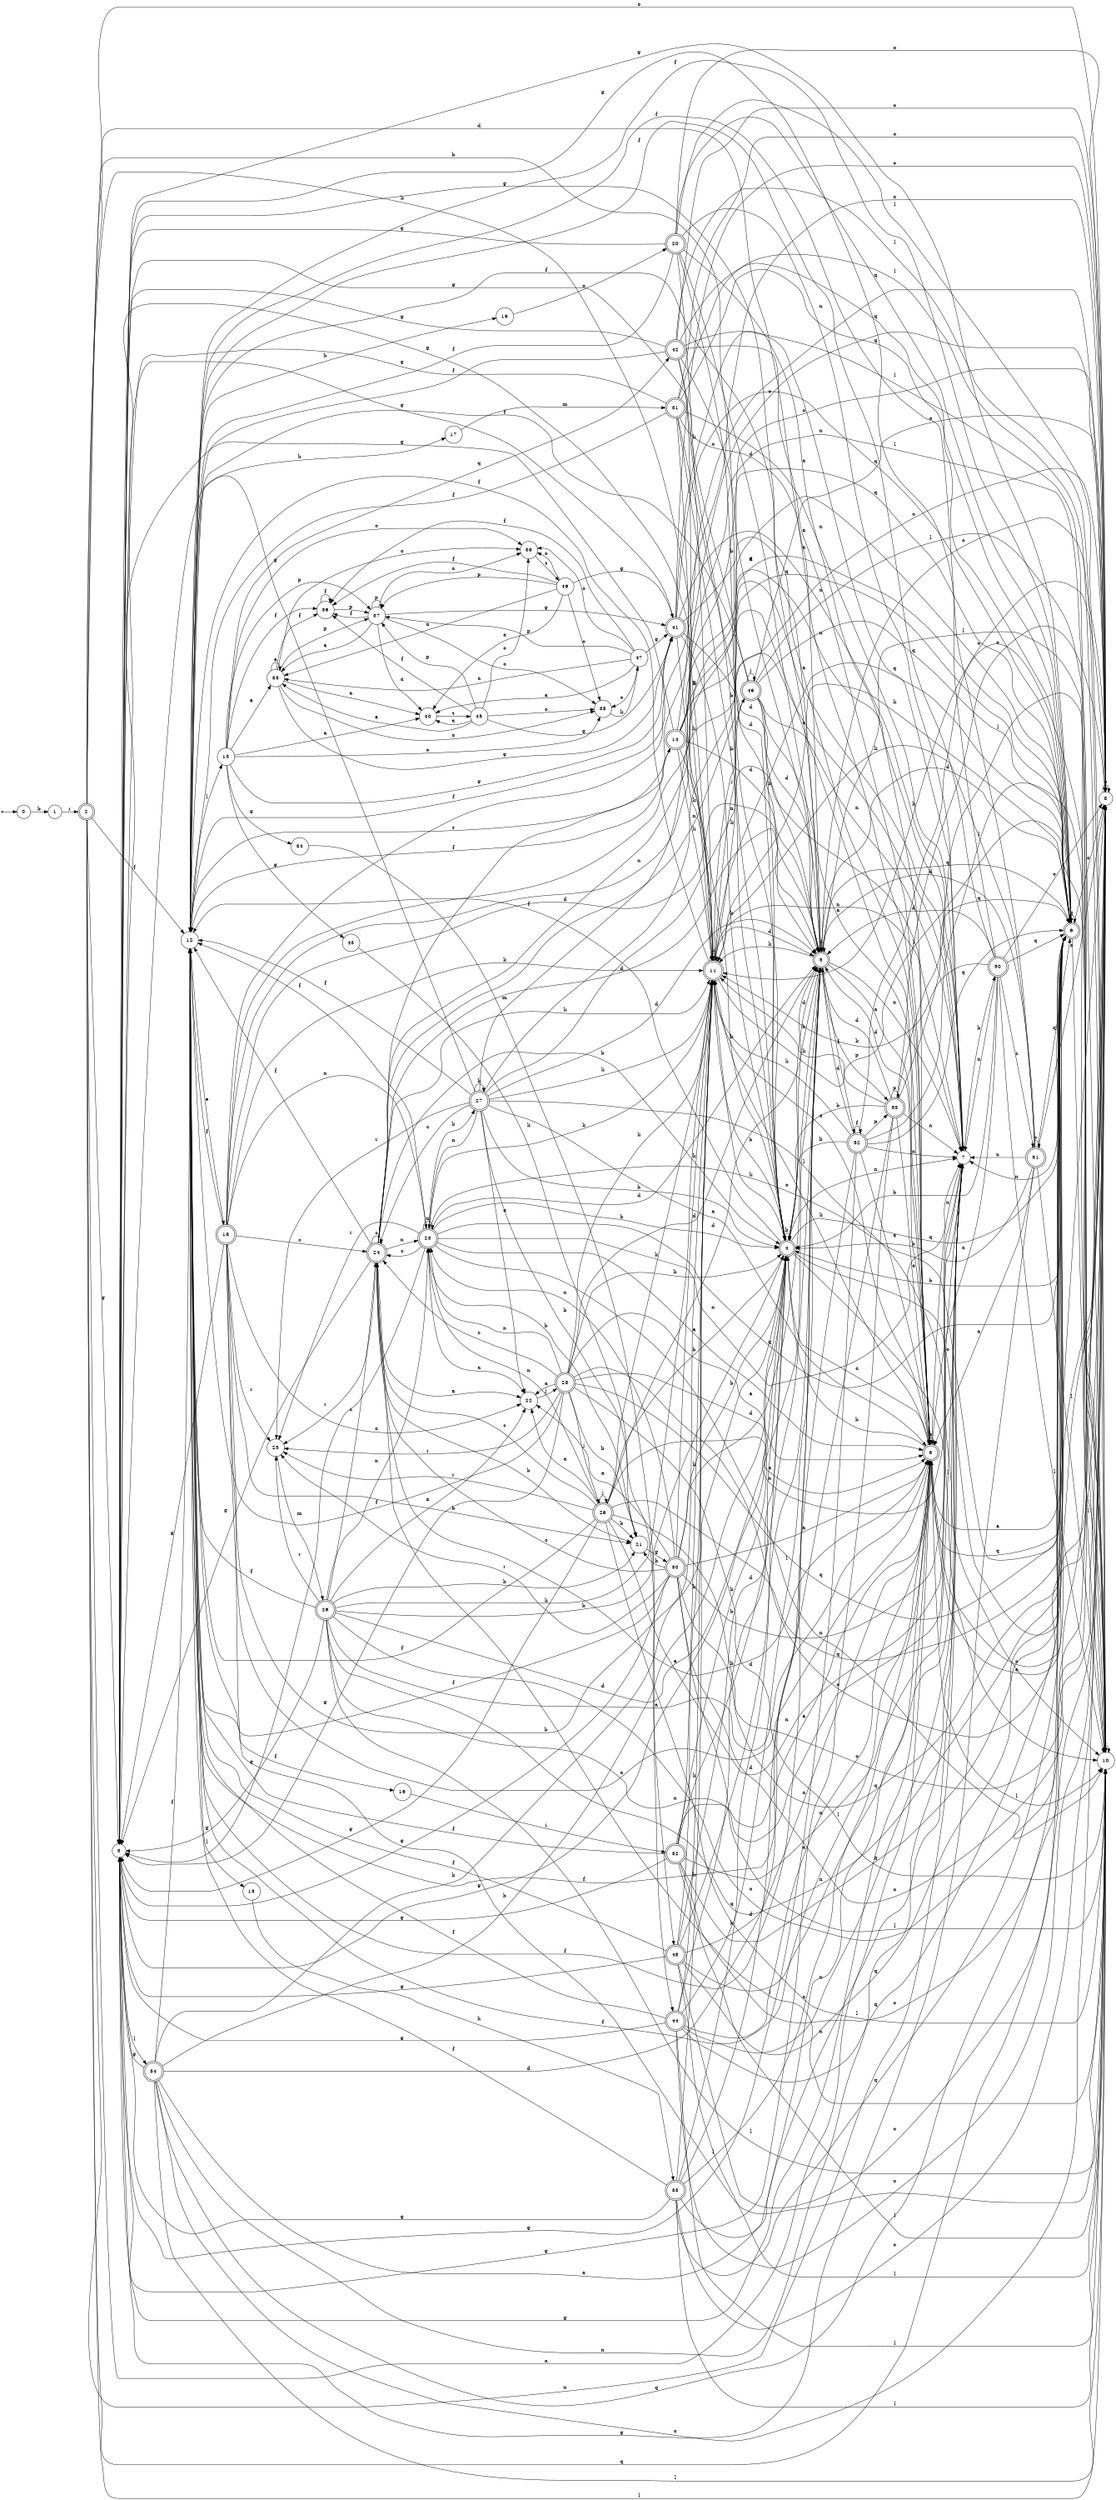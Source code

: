 digraph finite_state_machine {
rankdir=LR;
size="20,20";
node [shape = point]; "dummy0"
node [shape = circle]; "0";
"dummy0" -> "0";
node [shape = circle]; "1";
node [shape = doublecircle]; "2";node [shape = circle]; "3";
node [shape = doublecircle]; "4";node [shape = doublecircle]; "5";node [shape = doublecircle]; "6";node [shape = circle]; "7";
node [shape = circle]; "8";
node [shape = doublecircle]; "9";node [shape = circle]; "10";
node [shape = doublecircle]; "11";node [shape = circle]; "12";
node [shape = circle]; "13";
node [shape = doublecircle]; "14";node [shape = circle]; "15";
node [shape = circle]; "16";
node [shape = circle]; "17";
node [shape = doublecircle]; "18";node [shape = circle]; "19";
node [shape = doublecircle]; "20";node [shape = circle]; "21";
node [shape = circle]; "22";
node [shape = doublecircle]; "23";node [shape = doublecircle]; "24";node [shape = circle]; "25";
node [shape = doublecircle]; "26";node [shape = doublecircle]; "27";node [shape = doublecircle]; "28";node [shape = doublecircle]; "29";node [shape = doublecircle]; "30";node [shape = doublecircle]; "31";node [shape = doublecircle]; "32";node [shape = doublecircle]; "33";node [shape = circle]; "34";
node [shape = circle]; "35";
node [shape = circle]; "36";
node [shape = circle]; "37";
node [shape = circle]; "38";
node [shape = circle]; "39";
node [shape = circle]; "40";
node [shape = doublecircle]; "41";node [shape = doublecircle]; "42";node [shape = circle]; "43";
node [shape = doublecircle]; "44";node [shape = circle]; "45";
node [shape = circle]; "46";
node [shape = circle]; "47";
node [shape = doublecircle]; "48";node [shape = doublecircle]; "49";node [shape = doublecircle]; "50";node [shape = doublecircle]; "51";node [shape = doublecircle]; "52";node [shape = doublecircle]; "53";node [shape = doublecircle]; "54";"0" -> "1" [label = "b"];
 "1" -> "2" [label = "r"];
 "2" -> "3" [label = "g"];
 "2" -> "4" [label = "b"];
 "2" -> "5" [label = "d"];
 "2" -> "6" [label = "q"];
 "2" -> "7" [label = "n"];
 "2" -> "8" [label = "o"];
 "2" -> "9" [label = "a"];
 "2" -> "10" [label = "l"];
 "2" -> "11" [label = "k"];
 "2" -> "12" [label = "f"];
 "12" -> "13" [label = "l"];
 "12" -> "15" [label = "l"];
 "12" -> "14" [label = "s"];
 "12" -> "16" [label = "f"];
 "12" -> "17" [label = "h"];
 "12" -> "19" [label = "h"];
 "12" -> "18" [label = "e"];
 "19" -> "20" [label = "o"];
 "20" -> "12" [label = "f"];
 "20" -> "3" [label = "g"];
 "20" -> "4" [label = "b"];
 "20" -> "5" [label = "d"];
 "20" -> "6" [label = "q"];
 "20" -> "7" [label = "n"];
 "20" -> "8" [label = "o"];
 "20" -> "9" [label = "a"];
 "20" -> "10" [label = "l"];
 "20" -> "11" [label = "k"];
 "18" -> "4" [label = "b"];
 "18" -> "21" [label = "b"];
 "18" -> "9" [label = "a"];
 "18" -> "22" [label = "a"];
 "18" -> "7" [label = "n"];
 "18" -> "23" [label = "n"];
 "18" -> "24" [label = "c"];
 "18" -> "25" [label = "r"];
 "18" -> "12" [label = "f"];
 "18" -> "3" [label = "g"];
 "18" -> "5" [label = "d"];
 "18" -> "6" [label = "q"];
 "18" -> "8" [label = "o"];
 "18" -> "10" [label = "l"];
 "18" -> "11" [label = "k"];
 "25" -> "26" [label = "m"];
 "26" -> "25" [label = "r"];
 "26" -> "4" [label = "b"];
 "26" -> "21" [label = "b"];
 "26" -> "9" [label = "a"];
 "26" -> "22" [label = "a"];
 "26" -> "7" [label = "n"];
 "26" -> "23" [label = "n"];
 "26" -> "24" [label = "c"];
 "26" -> "12" [label = "f"];
 "26" -> "3" [label = "g"];
 "26" -> "5" [label = "d"];
 "26" -> "6" [label = "q"];
 "26" -> "8" [label = "o"];
 "26" -> "10" [label = "l"];
 "26" -> "11" [label = "k"];
 "24" -> "24" [label = "c"];
 "24" -> "4" [label = "b"];
 "24" -> "21" [label = "b"];
 "24" -> "9" [label = "a"];
 "24" -> "22" [label = "a"];
 "24" -> "7" [label = "n"];
 "24" -> "23" [label = "n"];
 "24" -> "25" [label = "r"];
 "24" -> "12" [label = "f"];
 "24" -> "3" [label = "g"];
 "24" -> "5" [label = "d"];
 "24" -> "6" [label = "q"];
 "24" -> "8" [label = "o"];
 "24" -> "10" [label = "l"];
 "24" -> "11" [label = "k"];
 "23" -> "7" [label = "n"];
 "23" -> "23" [label = "n"];
 "23" -> "11" [label = "k"];
 "23" -> "27" [label = "k"];
 "23" -> "4" [label = "b"];
 "23" -> "21" [label = "b"];
 "23" -> "9" [label = "a"];
 "23" -> "22" [label = "a"];
 "23" -> "24" [label = "c"];
 "23" -> "25" [label = "r"];
 "23" -> "12" [label = "f"];
 "23" -> "3" [label = "g"];
 "23" -> "5" [label = "d"];
 "23" -> "6" [label = "q"];
 "23" -> "8" [label = "o"];
 "23" -> "10" [label = "l"];
 "27" -> "11" [label = "k"];
 "27" -> "27" [label = "k"];
 "27" -> "7" [label = "n"];
 "27" -> "23" [label = "n"];
 "27" -> "4" [label = "b"];
 "27" -> "21" [label = "b"];
 "27" -> "9" [label = "a"];
 "27" -> "22" [label = "a"];
 "27" -> "24" [label = "c"];
 "27" -> "25" [label = "r"];
 "27" -> "12" [label = "f"];
 "27" -> "3" [label = "g"];
 "27" -> "5" [label = "d"];
 "27" -> "6" [label = "q"];
 "27" -> "8" [label = "o"];
 "27" -> "10" [label = "l"];
 "22" -> "28" [label = "j"];
 "28" -> "9" [label = "a"];
 "28" -> "22" [label = "a"];
 "28" -> "29" [label = "j"];
 "28" -> "4" [label = "b"];
 "28" -> "21" [label = "b"];
 "28" -> "7" [label = "n"];
 "28" -> "23" [label = "n"];
 "28" -> "24" [label = "c"];
 "28" -> "25" [label = "r"];
 "28" -> "12" [label = "f"];
 "28" -> "3" [label = "g"];
 "28" -> "5" [label = "d"];
 "28" -> "6" [label = "q"];
 "28" -> "8" [label = "o"];
 "28" -> "10" [label = "l"];
 "28" -> "11" [label = "k"];
 "29" -> "29" [label = "j"];
 "29" -> "9" [label = "a"];
 "29" -> "22" [label = "a"];
 "29" -> "4" [label = "b"];
 "29" -> "21" [label = "b"];
 "29" -> "7" [label = "n"];
 "29" -> "23" [label = "n"];
 "29" -> "24" [label = "c"];
 "29" -> "25" [label = "r"];
 "29" -> "12" [label = "f"];
 "29" -> "3" [label = "g"];
 "29" -> "5" [label = "d"];
 "29" -> "6" [label = "q"];
 "29" -> "8" [label = "o"];
 "29" -> "10" [label = "l"];
 "29" -> "11" [label = "k"];
 "21" -> "30" [label = "g"];
 "30" -> "4" [label = "b"];
 "30" -> "21" [label = "b"];
 "30" -> "9" [label = "a"];
 "30" -> "22" [label = "a"];
 "30" -> "7" [label = "n"];
 "30" -> "23" [label = "n"];
 "30" -> "24" [label = "c"];
 "30" -> "25" [label = "r"];
 "30" -> "12" [label = "f"];
 "30" -> "3" [label = "g"];
 "30" -> "5" [label = "d"];
 "30" -> "6" [label = "q"];
 "30" -> "8" [label = "o"];
 "30" -> "10" [label = "l"];
 "30" -> "11" [label = "k"];
 "17" -> "31" [label = "m"];
 "31" -> "12" [label = "f"];
 "31" -> "3" [label = "g"];
 "31" -> "4" [label = "b"];
 "31" -> "5" [label = "d"];
 "31" -> "6" [label = "q"];
 "31" -> "7" [label = "n"];
 "31" -> "8" [label = "o"];
 "31" -> "9" [label = "a"];
 "31" -> "10" [label = "l"];
 "31" -> "11" [label = "k"];
 "16" -> "32" [label = "i"];
 "32" -> "12" [label = "f"];
 "32" -> "3" [label = "g"];
 "32" -> "4" [label = "b"];
 "32" -> "5" [label = "d"];
 "32" -> "6" [label = "q"];
 "32" -> "7" [label = "n"];
 "32" -> "8" [label = "o"];
 "32" -> "9" [label = "a"];
 "32" -> "10" [label = "l"];
 "32" -> "11" [label = "k"];
 "15" -> "33" [label = "h"];
 "33" -> "12" [label = "f"];
 "33" -> "3" [label = "g"];
 "33" -> "4" [label = "b"];
 "33" -> "5" [label = "d"];
 "33" -> "6" [label = "q"];
 "33" -> "7" [label = "n"];
 "33" -> "8" [label = "o"];
 "33" -> "9" [label = "a"];
 "33" -> "10" [label = "l"];
 "33" -> "11" [label = "k"];
 "14" -> "12" [label = "f"];
 "14" -> "3" [label = "g"];
 "14" -> "4" [label = "b"];
 "14" -> "5" [label = "d"];
 "14" -> "6" [label = "q"];
 "14" -> "7" [label = "n"];
 "14" -> "8" [label = "o"];
 "14" -> "9" [label = "a"];
 "14" -> "10" [label = "l"];
 "14" -> "11" [label = "k"];
 "13" -> "41" [label = "g"];
 "13" -> "34" [label = "g"];
 "13" -> "43" [label = "g"];
 "13" -> "40" [label = "a"];
 "13" -> "35" [label = "a"];
 "13" -> "36" [label = "f"];
 "13" -> "37" [label = "p"];
 "13" -> "38" [label = "o"];
 "13" -> "39" [label = "o"];
 "13" -> "42" [label = "q"];
 "43" -> "44" [label = "k"];
 "44" -> "12" [label = "f"];
 "44" -> "3" [label = "g"];
 "44" -> "4" [label = "b"];
 "44" -> "5" [label = "d"];
 "44" -> "6" [label = "q"];
 "44" -> "7" [label = "n"];
 "44" -> "8" [label = "o"];
 "44" -> "9" [label = "a"];
 "44" -> "10" [label = "l"];
 "44" -> "11" [label = "k"];
 "42" -> "12" [label = "f"];
 "42" -> "3" [label = "g"];
 "42" -> "4" [label = "b"];
 "42" -> "5" [label = "d"];
 "42" -> "6" [label = "q"];
 "42" -> "7" [label = "n"];
 "42" -> "8" [label = "o"];
 "42" -> "9" [label = "a"];
 "42" -> "10" [label = "l"];
 "42" -> "11" [label = "k"];
 "41" -> "12" [label = "f"];
 "41" -> "3" [label = "g"];
 "41" -> "4" [label = "b"];
 "41" -> "5" [label = "d"];
 "41" -> "6" [label = "q"];
 "41" -> "7" [label = "n"];
 "41" -> "8" [label = "o"];
 "41" -> "9" [label = "a"];
 "41" -> "10" [label = "l"];
 "41" -> "11" [label = "k"];
 "40" -> "45" [label = "t"];
 "45" -> "40" [label = "a"];
 "45" -> "35" [label = "a"];
 "45" -> "36" [label = "f"];
 "45" -> "37" [label = "p"];
 "45" -> "38" [label = "o"];
 "45" -> "39" [label = "o"];
 "45" -> "41" [label = "g"];
 "39" -> "46" [label = "t"];
 "46" -> "38" [label = "o"];
 "46" -> "39" [label = "o"];
 "46" -> "40" [label = "a"];
 "46" -> "35" [label = "a"];
 "46" -> "36" [label = "f"];
 "46" -> "37" [label = "p"];
 "46" -> "41" [label = "g"];
 "38" -> "47" [label = "k"];
 "47" -> "38" [label = "o"];
 "47" -> "39" [label = "o"];
 "47" -> "40" [label = "a"];
 "47" -> "35" [label = "a"];
 "47" -> "36" [label = "f"];
 "47" -> "37" [label = "p"];
 "47" -> "41" [label = "g"];
 "37" -> "37" [label = "p"];
 "37" -> "36" [label = "f"];
 "37" -> "40" [label = "a"];
 "37" -> "35" [label = "a"];
 "37" -> "38" [label = "o"];
 "37" -> "39" [label = "o"];
 "37" -> "41" [label = "g"];
 "36" -> "36" [label = "f"];
 "36" -> "37" [label = "p"];
 "35" -> "40" [label = "a"];
 "35" -> "35" [label = "a"];
 "35" -> "36" [label = "f"];
 "35" -> "37" [label = "p"];
 "35" -> "38" [label = "o"];
 "35" -> "39" [label = "o"];
 "35" -> "41" [label = "g"];
 "34" -> "48" [label = "m"];
 "48" -> "12" [label = "f"];
 "48" -> "3" [label = "g"];
 "48" -> "4" [label = "b"];
 "48" -> "5" [label = "d"];
 "48" -> "6" [label = "q"];
 "48" -> "7" [label = "n"];
 "48" -> "8" [label = "o"];
 "48" -> "9" [label = "a"];
 "48" -> "10" [label = "l"];
 "48" -> "11" [label = "k"];
 "11" -> "11" [label = "k"];
 "11" -> "10" [label = "l"];
 "11" -> "49" [label = "j"];
 "11" -> "3" [label = "g"];
 "11" -> "4" [label = "b"];
 "11" -> "5" [label = "d"];
 "11" -> "6" [label = "q"];
 "11" -> "7" [label = "n"];
 "11" -> "8" [label = "o"];
 "11" -> "9" [label = "a"];
 "11" -> "12" [label = "f"];
 "49" -> "49" [label = "j"];
 "49" -> "10" [label = "l"];
 "49" -> "11" [label = "k"];
 "49" -> "3" [label = "g"];
 "49" -> "4" [label = "b"];
 "49" -> "5" [label = "d"];
 "49" -> "6" [label = "q"];
 "49" -> "7" [label = "n"];
 "49" -> "8" [label = "o"];
 "49" -> "9" [label = "a"];
 "49" -> "12" [label = "f"];
 "10" -> "10" [label = "l"];
 "10" -> "11" [label = "k"];
 "9" -> "9" [label = "a"];
 "9" -> "8" [label = "o"];
 "9" -> "3" [label = "g"];
 "9" -> "4" [label = "b"];
 "9" -> "5" [label = "d"];
 "9" -> "6" [label = "q"];
 "9" -> "7" [label = "n"];
 "9" -> "10" [label = "l"];
 "9" -> "11" [label = "k"];
 "9" -> "12" [label = "f"];
 "8" -> "8" [label = "o"];
 "8" -> "9" [label = "a"];
 "7" -> "50" [label = "b"];
 "50" -> "7" [label = "n"];
 "50" -> "51" [label = "c"];
 "50" -> "3" [label = "g"];
 "50" -> "4" [label = "b"];
 "50" -> "5" [label = "d"];
 "50" -> "6" [label = "q"];
 "50" -> "8" [label = "o"];
 "50" -> "9" [label = "a"];
 "50" -> "10" [label = "l"];
 "50" -> "11" [label = "k"];
 "50" -> "12" [label = "f"];
 "51" -> "51" [label = "c"];
 "51" -> "7" [label = "n"];
 "51" -> "3" [label = "g"];
 "51" -> "4" [label = "b"];
 "51" -> "5" [label = "d"];
 "51" -> "6" [label = "q"];
 "51" -> "8" [label = "o"];
 "51" -> "9" [label = "a"];
 "51" -> "10" [label = "l"];
 "51" -> "11" [label = "k"];
 "51" -> "12" [label = "f"];
 "6" -> "6" [label = "q"];
 "6" -> "3" [label = "g"];
 "6" -> "4" [label = "b"];
 "6" -> "5" [label = "d"];
 "6" -> "7" [label = "n"];
 "6" -> "8" [label = "o"];
 "6" -> "9" [label = "a"];
 "6" -> "10" [label = "l"];
 "6" -> "11" [label = "k"];
 "6" -> "12" [label = "f"];
 "5" -> "5" [label = "d"];
 "5" -> "52" [label = "f"];
 "5" -> "12" [label = "f"];
 "5" -> "53" [label = "p"];
 "5" -> "3" [label = "g"];
 "5" -> "4" [label = "b"];
 "5" -> "6" [label = "q"];
 "5" -> "7" [label = "n"];
 "5" -> "8" [label = "o"];
 "5" -> "9" [label = "a"];
 "5" -> "10" [label = "l"];
 "5" -> "11" [label = "k"];
 "53" -> "53" [label = "p"];
 "53" -> "5" [label = "d"];
 "53" -> "3" [label = "g"];
 "53" -> "4" [label = "b"];
 "53" -> "6" [label = "q"];
 "53" -> "7" [label = "n"];
 "53" -> "8" [label = "o"];
 "53" -> "9" [label = "a"];
 "53" -> "10" [label = "l"];
 "53" -> "11" [label = "k"];
 "53" -> "12" [label = "f"];
 "52" -> "52" [label = "f"];
 "52" -> "12" [label = "f"];
 "52" -> "5" [label = "d"];
 "52" -> "53" [label = "p"];
 "52" -> "3" [label = "g"];
 "52" -> "4" [label = "b"];
 "52" -> "6" [label = "q"];
 "52" -> "7" [label = "n"];
 "52" -> "8" [label = "o"];
 "52" -> "9" [label = "a"];
 "52" -> "10" [label = "l"];
 "52" -> "11" [label = "k"];
 "4" -> "4" [label = "b"];
 "4" -> "3" [label = "g"];
 "4" -> "5" [label = "d"];
 "4" -> "6" [label = "q"];
 "4" -> "7" [label = "n"];
 "4" -> "8" [label = "o"];
 "4" -> "9" [label = "a"];
 "4" -> "10" [label = "l"];
 "4" -> "11" [label = "k"];
 "4" -> "12" [label = "f"];
 "3" -> "54" [label = "l"];
 "54" -> "3" [label = "g"];
 "54" -> "4" [label = "b"];
 "54" -> "5" [label = "d"];
 "54" -> "6" [label = "q"];
 "54" -> "7" [label = "n"];
 "54" -> "8" [label = "o"];
 "54" -> "9" [label = "a"];
 "54" -> "10" [label = "l"];
 "54" -> "11" [label = "k"];
 "54" -> "12" [label = "f"];
 }
